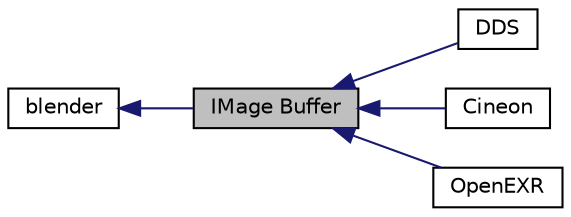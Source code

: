 digraph structs
{
  edge [fontname="Helvetica",fontsize="10",labelfontname="Helvetica",labelfontsize="10"];
  node [fontname="Helvetica",fontsize="10",shape=record];
  rankdir=LR;
  Node3 [label="DDS",height=0.2,width=0.4,color="black", fillcolor="white", style="filled",URL="$d4/d98/group__imbdds.html"];
  Node2 [label="Cineon",height=0.2,width=0.4,color="black", fillcolor="white", style="filled",URL="$d2/d9d/group__imbcineon.html"];
  Node0 [label="IMage Buffer",height=0.2,width=0.4,color="black", fillcolor="grey75", style="filled" fontcolor="black"];
  Node4 [label="OpenEXR",height=0.2,width=0.4,color="black", fillcolor="white", style="filled",URL="$d3/d0a/group__openexr.html"];
  Node1 [label="blender",height=0.2,width=0.4,color="black", fillcolor="white", style="filled",URL="$db/db2/group__blender.html"];
  Node1->Node0 [shape=plaintext, color="midnightblue", dir="back", style="solid"];
  Node0->Node2 [shape=plaintext, color="midnightblue", dir="back", style="solid"];
  Node0->Node3 [shape=plaintext, color="midnightblue", dir="back", style="solid"];
  Node0->Node4 [shape=plaintext, color="midnightblue", dir="back", style="solid"];
}
